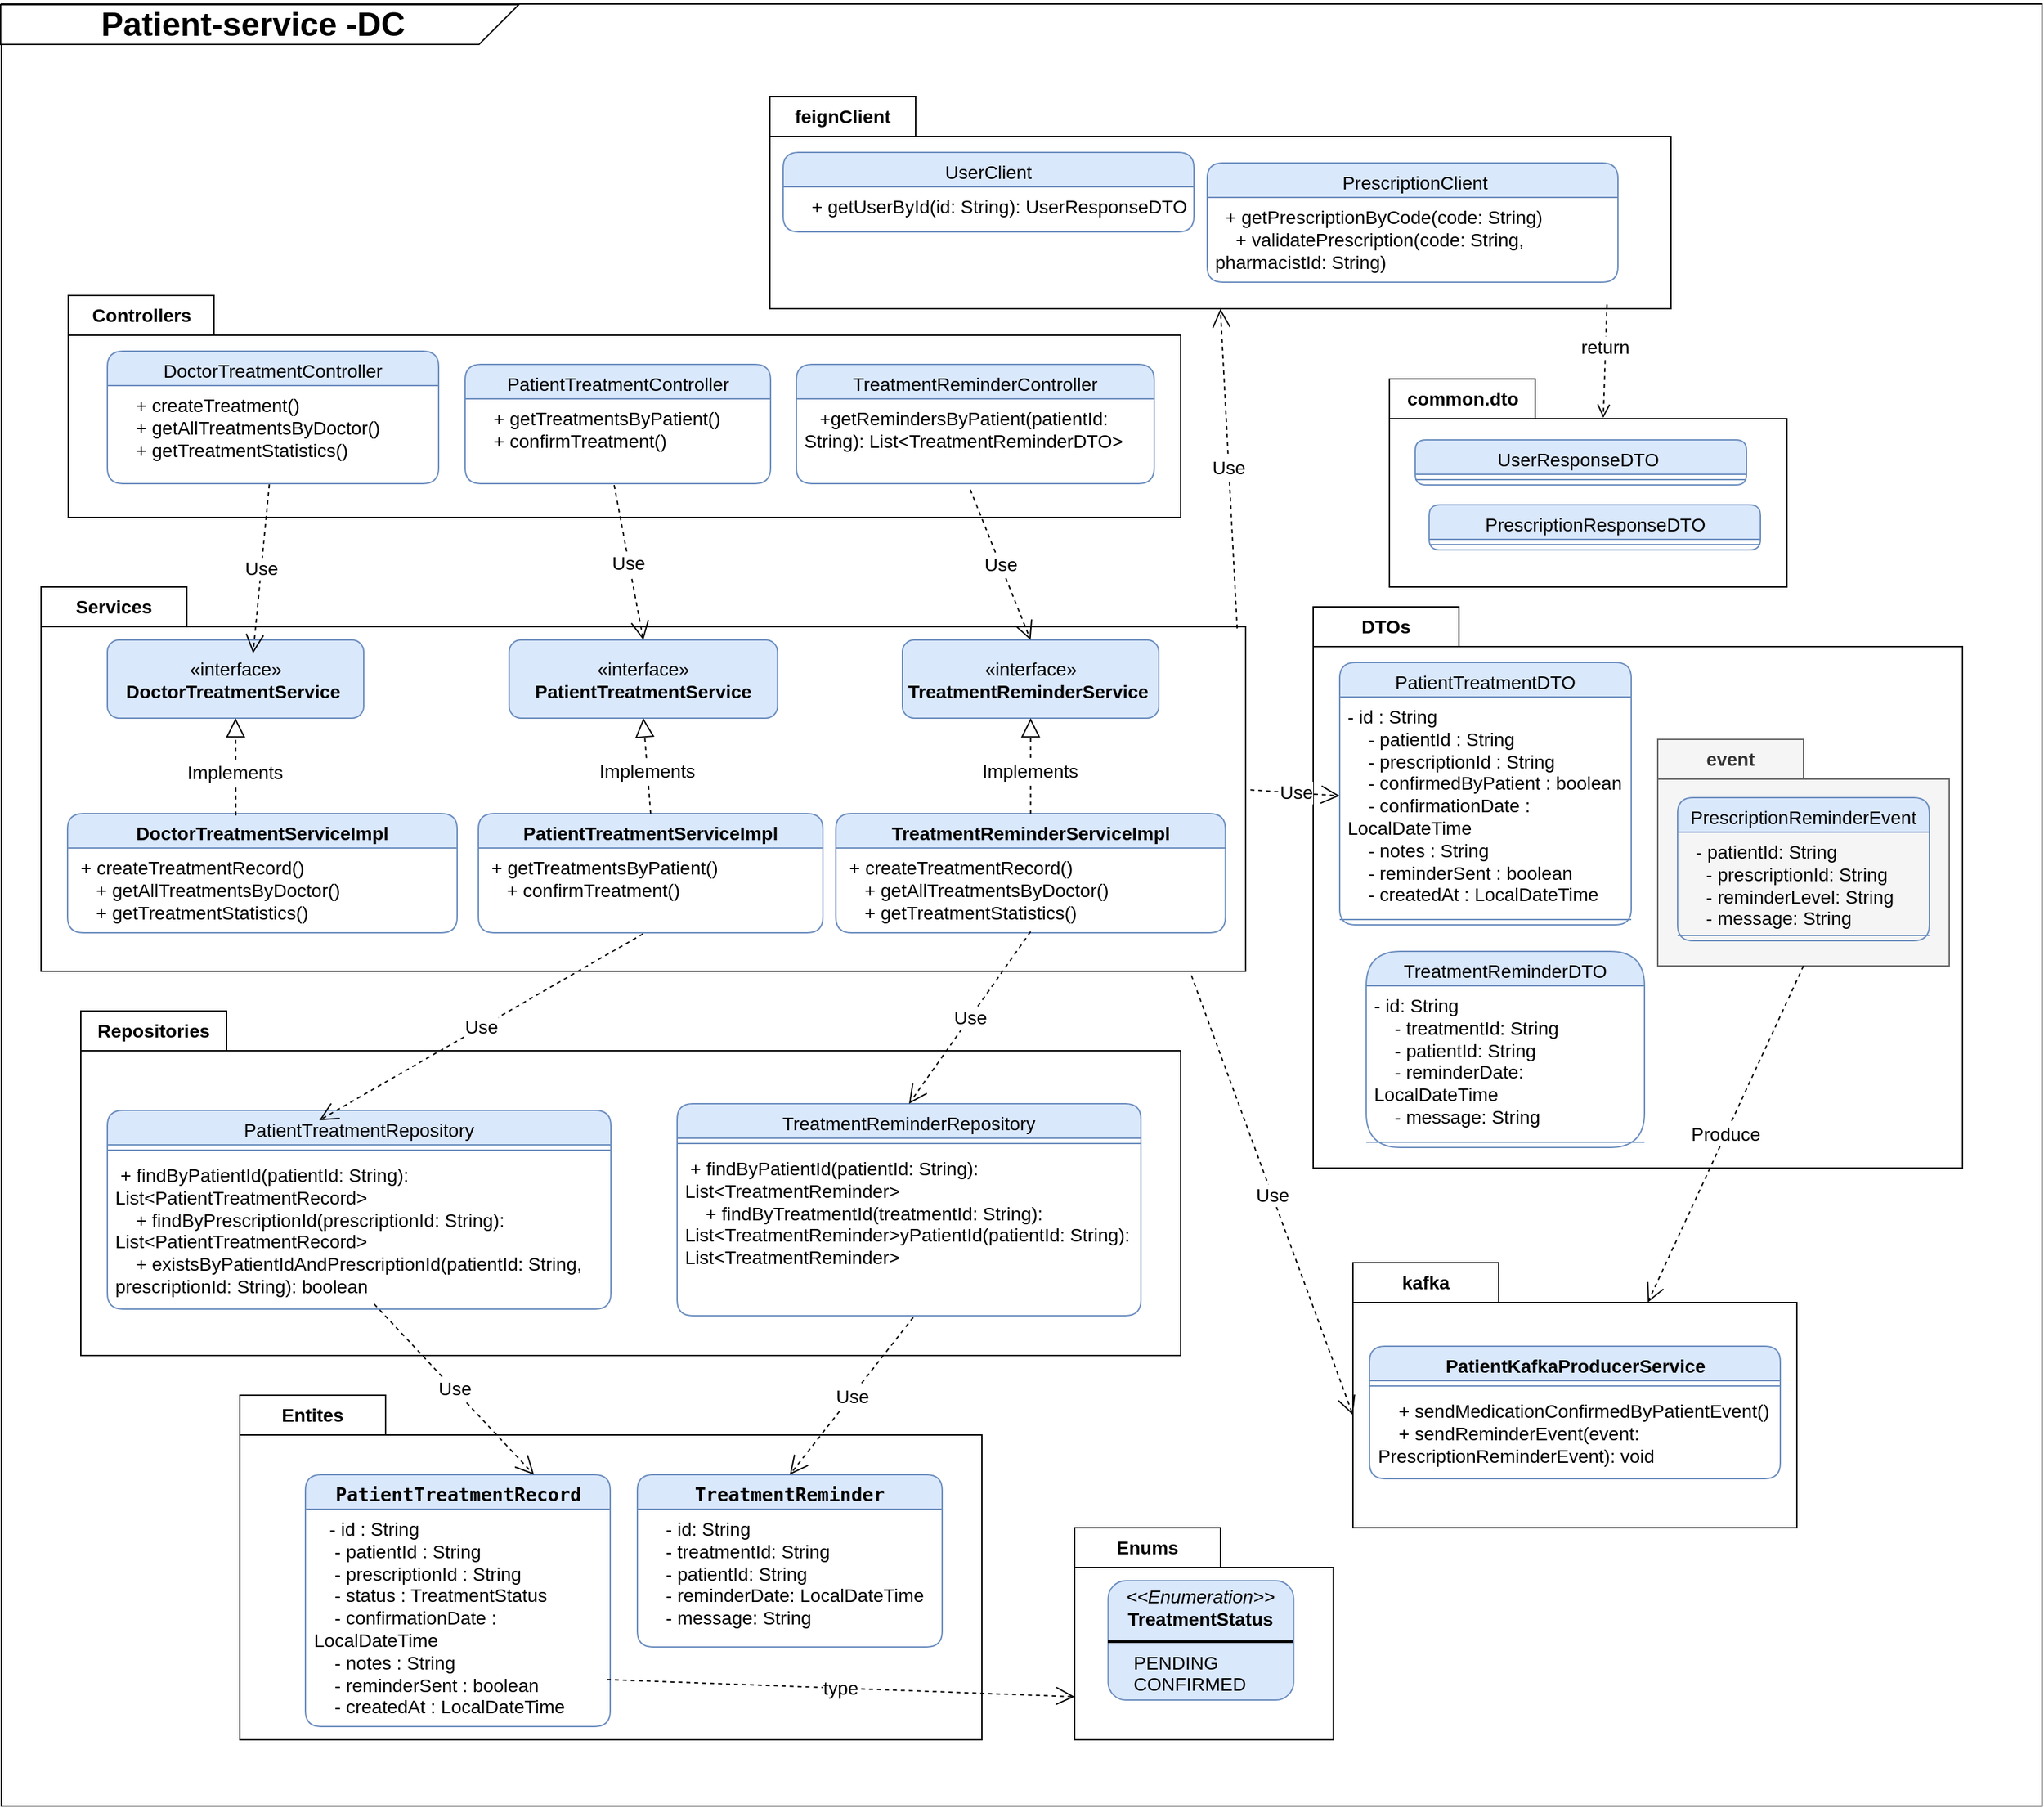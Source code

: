 <mxfile version="28.2.0">
  <diagram name="Page-1" id="JZO2J6wv7ykGFOT37yuF">
    <mxGraphModel dx="2848" dy="1424" grid="1" gridSize="10" guides="1" tooltips="1" connect="1" arrows="1" fold="1" page="1" pageScale="1" pageWidth="1169" pageHeight="1654" math="0" shadow="0">
      <root>
        <mxCell id="0" />
        <mxCell id="1" parent="0" />
        <mxCell id="T_yBTQzuqSP6kl9U7Xl0-1" value="" style="html=1;whiteSpace=wrap;fontSize=14;" vertex="1" parent="1">
          <mxGeometry x="170" y="160" width="1540" height="1360" as="geometry" />
        </mxCell>
        <mxCell id="T_yBTQzuqSP6kl9U7Xl0-2" value="Entites" style="shape=folder;fontStyle=1;tabWidth=110;tabHeight=30;tabPosition=left;html=1;boundedLbl=1;labelInHeader=1;container=1;collapsible=0;recursiveResize=0;whiteSpace=wrap;fontSize=14;" vertex="1" parent="1">
          <mxGeometry x="350" y="1210" width="560" height="260" as="geometry" />
        </mxCell>
        <mxCell id="T_yBTQzuqSP6kl9U7Xl0-3" value="&lt;div style=&quot;text-align: left;&quot;&gt;&lt;font face=&quot;monospace&quot;&gt;PatientTreatmentRecord&lt;/font&gt;&lt;/div&gt;" style="swimlane;fontStyle=1;align=center;verticalAlign=top;childLayout=stackLayout;horizontal=1;startSize=26;horizontalStack=0;resizeParent=1;resizeParentMax=0;resizeLast=0;collapsible=1;marginBottom=0;whiteSpace=wrap;html=1;fillColor=#dae8fc;strokeColor=#6c8ebf;rounded=1;fontSize=14;" vertex="1" parent="T_yBTQzuqSP6kl9U7Xl0-2">
          <mxGeometry x="49.5" y="60" width="230" height="190" as="geometry">
            <mxRectangle x="200" y="60" width="70" height="30" as="alternateBounds" />
          </mxGeometry>
        </mxCell>
        <mxCell id="T_yBTQzuqSP6kl9U7Xl0-4" value="&lt;div&gt;&amp;nbsp; &amp;nbsp;- id : String&lt;/div&gt;&lt;div&gt;&amp;nbsp; &amp;nbsp; - patientId : String&lt;/div&gt;&lt;div&gt;&amp;nbsp; &amp;nbsp; - prescriptionId : String&lt;/div&gt;&lt;div&gt;&amp;nbsp; &amp;nbsp; - status : TreatmentStatus&lt;/div&gt;&lt;div&gt;&amp;nbsp; &amp;nbsp; - confirmationDate : LocalDateTime&lt;/div&gt;&lt;div&gt;&amp;nbsp; &amp;nbsp; - notes : String&lt;/div&gt;&lt;div&gt;&amp;nbsp; &amp;nbsp; - reminderSent : boolean&lt;/div&gt;&lt;div&gt;&amp;nbsp; &amp;nbsp; - createdAt : LocalDateTime&lt;/div&gt;" style="text;strokeColor=none;fillColor=none;align=left;verticalAlign=top;spacingLeft=4;spacingRight=4;overflow=hidden;rotatable=0;points=[[0,0.5],[1,0.5]];portConstraint=eastwest;whiteSpace=wrap;html=1;rounded=1;fontSize=14;" vertex="1" parent="T_yBTQzuqSP6kl9U7Xl0-3">
          <mxGeometry y="26" width="230" height="164" as="geometry" />
        </mxCell>
        <mxCell id="T_yBTQzuqSP6kl9U7Xl0-69" value="&lt;div style=&quot;text-align: left;&quot;&gt;&lt;font face=&quot;monospace&quot;&gt;TreatmentReminder&lt;/font&gt;&lt;/div&gt;" style="swimlane;fontStyle=1;align=center;verticalAlign=top;childLayout=stackLayout;horizontal=1;startSize=26;horizontalStack=0;resizeParent=1;resizeParentMax=0;resizeLast=0;collapsible=1;marginBottom=0;whiteSpace=wrap;html=1;fillColor=#dae8fc;strokeColor=#6c8ebf;rounded=1;fontSize=14;" vertex="1" parent="T_yBTQzuqSP6kl9U7Xl0-2">
          <mxGeometry x="300" y="60" width="230" height="130" as="geometry">
            <mxRectangle x="200" y="60" width="70" height="30" as="alternateBounds" />
          </mxGeometry>
        </mxCell>
        <mxCell id="T_yBTQzuqSP6kl9U7Xl0-70" value="&lt;div&gt;&amp;nbsp; &amp;nbsp; - id: String&lt;/div&gt;&lt;div&gt;&amp;nbsp; &amp;nbsp; - treatmentId: String&lt;/div&gt;&lt;div&gt;&amp;nbsp; &amp;nbsp; - patientId: String&lt;/div&gt;&lt;div&gt;&amp;nbsp; &amp;nbsp; - reminderDate: LocalDateTime&lt;/div&gt;&lt;div&gt;&amp;nbsp; &amp;nbsp; - message: String&lt;/div&gt;" style="text;strokeColor=none;fillColor=none;align=left;verticalAlign=top;spacingLeft=4;spacingRight=4;overflow=hidden;rotatable=0;points=[[0,0.5],[1,0.5]];portConstraint=eastwest;whiteSpace=wrap;html=1;rounded=1;fontSize=14;" vertex="1" parent="T_yBTQzuqSP6kl9U7Xl0-69">
          <mxGeometry y="26" width="230" height="104" as="geometry" />
        </mxCell>
        <mxCell id="T_yBTQzuqSP6kl9U7Xl0-5" value="DTOs" style="shape=folder;fontStyle=1;tabWidth=110;tabHeight=30;tabPosition=left;html=1;boundedLbl=1;labelInHeader=1;container=1;collapsible=0;recursiveResize=0;whiteSpace=wrap;fontSize=14;" vertex="1" parent="1">
          <mxGeometry x="1160" y="615" width="490" height="423.5" as="geometry" />
        </mxCell>
        <mxCell id="T_yBTQzuqSP6kl9U7Xl0-6" value="&lt;div style=&quot;text-align: left;&quot;&gt;&lt;span style=&quot;font-weight: 400;&quot;&gt;PatientTreatmentDTO&lt;/span&gt;&lt;/div&gt;" style="swimlane;fontStyle=1;align=center;verticalAlign=top;childLayout=stackLayout;horizontal=1;startSize=26;horizontalStack=0;resizeParent=1;resizeParentMax=0;resizeLast=0;collapsible=1;marginBottom=0;whiteSpace=wrap;html=1;fillColor=#dae8fc;strokeColor=#6c8ebf;rounded=1;fontSize=14;" vertex="1" parent="T_yBTQzuqSP6kl9U7Xl0-5">
          <mxGeometry x="20" y="42" width="220" height="198" as="geometry">
            <mxRectangle x="200" y="60" width="70" height="30" as="alternateBounds" />
          </mxGeometry>
        </mxCell>
        <mxCell id="T_yBTQzuqSP6kl9U7Xl0-7" value="&lt;div&gt;- id : String&lt;/div&gt;&lt;div&gt;&amp;nbsp; &amp;nbsp; - patientId : String&lt;/div&gt;&lt;div&gt;&amp;nbsp; &amp;nbsp; - prescriptionId : String&lt;/div&gt;&lt;div&gt;&amp;nbsp; &amp;nbsp; - confirmedByPatient : boolean&lt;/div&gt;&lt;div&gt;&amp;nbsp; &amp;nbsp; - confirmationDate : LocalDateTime&lt;/div&gt;&lt;div&gt;&amp;nbsp; &amp;nbsp; - notes : String&lt;/div&gt;&lt;div&gt;&amp;nbsp; &amp;nbsp; - reminderSent : boolean&lt;/div&gt;&lt;div&gt;&amp;nbsp; &amp;nbsp; - createdAt : LocalDateTime&lt;/div&gt;" style="text;strokeColor=none;fillColor=none;align=left;verticalAlign=top;spacingLeft=4;spacingRight=4;overflow=hidden;rotatable=0;points=[[0,0.5],[1,0.5]];portConstraint=eastwest;whiteSpace=wrap;html=1;rounded=1;fontSize=14;" vertex="1" parent="T_yBTQzuqSP6kl9U7Xl0-6">
          <mxGeometry y="26" width="220" height="164" as="geometry" />
        </mxCell>
        <mxCell id="T_yBTQzuqSP6kl9U7Xl0-8" value="" style="line;strokeWidth=1;fillColor=none;align=left;verticalAlign=middle;spacingTop=-1;spacingLeft=3;spacingRight=3;rotatable=0;labelPosition=right;points=[];portConstraint=eastwest;strokeColor=inherit;rounded=1;fontSize=14;" vertex="1" parent="T_yBTQzuqSP6kl9U7Xl0-6">
          <mxGeometry y="190" width="220" height="8" as="geometry" />
        </mxCell>
        <mxCell id="T_yBTQzuqSP6kl9U7Xl0-81" value="event" style="shape=folder;fontStyle=1;tabWidth=110;tabHeight=30;tabPosition=left;html=1;boundedLbl=1;labelInHeader=1;container=1;collapsible=0;recursiveResize=0;whiteSpace=wrap;fillColor=#f5f5f5;fontColor=#333333;strokeColor=#666666;fontSize=14;" vertex="1" parent="T_yBTQzuqSP6kl9U7Xl0-5">
          <mxGeometry x="260" y="100" width="220" height="171" as="geometry" />
        </mxCell>
        <mxCell id="T_yBTQzuqSP6kl9U7Xl0-85" value="&lt;div style=&quot;text-align: left;&quot;&gt;&lt;span style=&quot;font-weight: 400;&quot;&gt;PrescriptionReminderEvent&lt;/span&gt;&lt;/div&gt;" style="swimlane;fontStyle=1;align=center;verticalAlign=top;childLayout=stackLayout;horizontal=1;startSize=26;horizontalStack=0;resizeParent=1;resizeParentMax=0;resizeLast=0;collapsible=1;marginBottom=0;whiteSpace=wrap;html=1;fillColor=#dae8fc;strokeColor=#6c8ebf;rounded=1;fontSize=14;" vertex="1" parent="T_yBTQzuqSP6kl9U7Xl0-81">
          <mxGeometry x="15" y="44" width="190" height="108" as="geometry">
            <mxRectangle x="200" y="60" width="70" height="30" as="alternateBounds" />
          </mxGeometry>
        </mxCell>
        <mxCell id="T_yBTQzuqSP6kl9U7Xl0-86" value="&lt;div&gt;&amp;nbsp; - patientId: String&lt;/div&gt;&lt;div&gt;&amp;nbsp; &amp;nbsp; - prescriptionId: String&lt;/div&gt;&lt;div&gt;&amp;nbsp; &amp;nbsp; - reminderLevel: String&lt;/div&gt;&lt;div&gt;&amp;nbsp; &amp;nbsp; - message: String&lt;/div&gt;" style="text;strokeColor=none;fillColor=none;align=left;verticalAlign=top;spacingLeft=4;spacingRight=4;overflow=hidden;rotatable=0;points=[[0,0.5],[1,0.5]];portConstraint=eastwest;whiteSpace=wrap;html=1;rounded=1;fontSize=14;" vertex="1" parent="T_yBTQzuqSP6kl9U7Xl0-85">
          <mxGeometry y="26" width="190" height="74" as="geometry" />
        </mxCell>
        <mxCell id="T_yBTQzuqSP6kl9U7Xl0-87" value="" style="line;strokeWidth=1;fillColor=none;align=left;verticalAlign=middle;spacingTop=-1;spacingLeft=3;spacingRight=3;rotatable=0;labelPosition=right;points=[];portConstraint=eastwest;strokeColor=inherit;rounded=1;fontSize=14;" vertex="1" parent="T_yBTQzuqSP6kl9U7Xl0-85">
          <mxGeometry y="100" width="190" height="8" as="geometry" />
        </mxCell>
        <mxCell id="T_yBTQzuqSP6kl9U7Xl0-82" value="&lt;div style=&quot;text-align: left;&quot;&gt;&lt;span style=&quot;font-weight: 400;&quot;&gt;TreatmentReminderDTO&lt;/span&gt;&lt;/div&gt;" style="swimlane;fontStyle=1;align=center;verticalAlign=top;childLayout=stackLayout;horizontal=1;startSize=26;horizontalStack=0;resizeParent=1;resizeParentMax=0;resizeLast=0;collapsible=1;marginBottom=0;whiteSpace=wrap;html=1;fillColor=#dae8fc;strokeColor=#6c8ebf;rounded=1;fontSize=14;arcSize=50;" vertex="1" parent="T_yBTQzuqSP6kl9U7Xl0-5">
          <mxGeometry x="40" y="260" width="210" height="148" as="geometry">
            <mxRectangle x="200" y="60" width="70" height="30" as="alternateBounds" />
          </mxGeometry>
        </mxCell>
        <mxCell id="T_yBTQzuqSP6kl9U7Xl0-83" value="&lt;div&gt;- id: String&lt;/div&gt;&lt;div&gt;&amp;nbsp; &amp;nbsp; - treatmentId: String&lt;/div&gt;&lt;div&gt;&amp;nbsp; &amp;nbsp; - patientId: String&lt;/div&gt;&lt;div&gt;&amp;nbsp; &amp;nbsp; - reminderDate: LocalDateTime&lt;/div&gt;&lt;div&gt;&amp;nbsp; &amp;nbsp; - message: String&lt;/div&gt;" style="text;strokeColor=none;fillColor=none;align=left;verticalAlign=top;spacingLeft=4;spacingRight=4;overflow=hidden;rotatable=0;points=[[0,0.5],[1,0.5]];portConstraint=eastwest;whiteSpace=wrap;html=1;rounded=1;fontSize=14;" vertex="1" parent="T_yBTQzuqSP6kl9U7Xl0-82">
          <mxGeometry y="26" width="210" height="114" as="geometry" />
        </mxCell>
        <mxCell id="T_yBTQzuqSP6kl9U7Xl0-84" value="" style="line;strokeWidth=1;fillColor=none;align=left;verticalAlign=middle;spacingTop=-1;spacingLeft=3;spacingRight=3;rotatable=0;labelPosition=right;points=[];portConstraint=eastwest;strokeColor=inherit;rounded=1;fontSize=14;" vertex="1" parent="T_yBTQzuqSP6kl9U7Xl0-82">
          <mxGeometry y="140" width="210" height="8" as="geometry" />
        </mxCell>
        <mxCell id="T_yBTQzuqSP6kl9U7Xl0-12" value="Services" style="shape=folder;fontStyle=1;tabWidth=110;tabHeight=30;tabPosition=left;html=1;boundedLbl=1;labelInHeader=1;container=1;collapsible=0;recursiveResize=0;whiteSpace=wrap;fontSize=14;" vertex="1" parent="1">
          <mxGeometry x="200" y="600" width="909" height="290" as="geometry" />
        </mxCell>
        <mxCell id="T_yBTQzuqSP6kl9U7Xl0-13" value="&lt;div style=&quot;text-align: left;&quot;&gt;PatientTreatmentServiceImpl&lt;/div&gt;" style="swimlane;fontStyle=1;align=center;verticalAlign=top;childLayout=stackLayout;horizontal=1;startSize=26;horizontalStack=0;resizeParent=1;resizeParentMax=0;resizeLast=0;collapsible=1;marginBottom=0;whiteSpace=wrap;html=1;rounded=1;fillColor=#dae8fc;strokeColor=#6c8ebf;fontSize=14;" vertex="1" parent="T_yBTQzuqSP6kl9U7Xl0-12">
          <mxGeometry x="330" y="171" width="260" height="90" as="geometry" />
        </mxCell>
        <mxCell id="T_yBTQzuqSP6kl9U7Xl0-14" value="&lt;div&gt;&amp;nbsp;+ getTreatmentsByPatient()&lt;/div&gt;&lt;div&gt;&amp;nbsp; &amp;nbsp; + confirmTreatment()&lt;/div&gt;" style="text;strokeColor=none;fillColor=none;align=left;verticalAlign=top;spacingLeft=4;spacingRight=4;overflow=hidden;rotatable=0;points=[[0,0.5],[1,0.5]];portConstraint=eastwest;whiteSpace=wrap;html=1;rounded=1;fontSize=14;" vertex="1" parent="T_yBTQzuqSP6kl9U7Xl0-13">
          <mxGeometry y="26" width="260" height="64" as="geometry" />
        </mxCell>
        <mxCell id="T_yBTQzuqSP6kl9U7Xl0-15" value="«interface»&lt;br&gt;&lt;div style=&quot;text-align: left;&quot;&gt;&lt;b&gt;PatientTreatmentService&lt;/b&gt;&lt;/div&gt;" style="html=1;whiteSpace=wrap;fillColor=#dae8fc;strokeColor=#6c8ebf;rounded=1;fontSize=14;" vertex="1" parent="T_yBTQzuqSP6kl9U7Xl0-12">
          <mxGeometry x="353.25" y="40" width="202.5" height="59" as="geometry" />
        </mxCell>
        <mxCell id="T_yBTQzuqSP6kl9U7Xl0-16" value="" style="endArrow=block;dashed=1;endFill=0;endSize=12;html=1;rounded=0;exitX=0.5;exitY=0;exitDx=0;exitDy=0;entryX=0.5;entryY=1;entryDx=0;entryDy=0;fontSize=14;" edge="1" parent="T_yBTQzuqSP6kl9U7Xl0-12" source="T_yBTQzuqSP6kl9U7Xl0-13" target="T_yBTQzuqSP6kl9U7Xl0-15">
          <mxGeometry width="160" relative="1" as="geometry">
            <mxPoint x="602.5" y="150" as="sourcePoint" />
            <mxPoint x="455.5" y="70" as="targetPoint" />
          </mxGeometry>
        </mxCell>
        <mxCell id="T_yBTQzuqSP6kl9U7Xl0-17" value="Implements" style="edgeLabel;html=1;align=center;verticalAlign=middle;resizable=0;points=[];fontSize=14;" vertex="1" connectable="0" parent="T_yBTQzuqSP6kl9U7Xl0-16">
          <mxGeometry x="-0.1" y="1" relative="1" as="geometry">
            <mxPoint as="offset" />
          </mxGeometry>
        </mxCell>
        <mxCell id="T_yBTQzuqSP6kl9U7Xl0-56" value="&lt;div style=&quot;text-align: left;&quot;&gt;DoctorTreatmentServiceImpl&lt;/div&gt;" style="swimlane;fontStyle=1;align=center;verticalAlign=top;childLayout=stackLayout;horizontal=1;startSize=26;horizontalStack=0;resizeParent=1;resizeParentMax=0;resizeLast=0;collapsible=1;marginBottom=0;whiteSpace=wrap;html=1;rounded=1;fillColor=#dae8fc;strokeColor=#6c8ebf;fontSize=14;" vertex="1" parent="T_yBTQzuqSP6kl9U7Xl0-12">
          <mxGeometry x="20" y="171" width="294" height="90" as="geometry" />
        </mxCell>
        <mxCell id="T_yBTQzuqSP6kl9U7Xl0-57" value="&lt;div&gt;&amp;nbsp;+ createTreatmentRecord()&lt;/div&gt;&lt;div&gt;&amp;nbsp; &amp;nbsp; + getAllTreatmentsByDoctor()&lt;/div&gt;&lt;div&gt;&amp;nbsp; &amp;nbsp; + getTreatmentStatistics()&lt;/div&gt;" style="text;strokeColor=none;fillColor=none;align=left;verticalAlign=top;spacingLeft=4;spacingRight=4;overflow=hidden;rotatable=0;points=[[0,0.5],[1,0.5]];portConstraint=eastwest;whiteSpace=wrap;html=1;rounded=1;fontSize=14;" vertex="1" parent="T_yBTQzuqSP6kl9U7Xl0-56">
          <mxGeometry y="26" width="294" height="64" as="geometry" />
        </mxCell>
        <mxCell id="T_yBTQzuqSP6kl9U7Xl0-58" value="«interface»&lt;br&gt;&lt;div style=&quot;text-align: left;&quot;&gt;&lt;b&gt;DoctorTreatmentService&amp;nbsp;&lt;/b&gt;&lt;/div&gt;" style="html=1;whiteSpace=wrap;fillColor=#dae8fc;strokeColor=#6c8ebf;rounded=1;fontSize=14;" vertex="1" parent="T_yBTQzuqSP6kl9U7Xl0-12">
          <mxGeometry x="50" y="40" width="193.5" height="59" as="geometry" />
        </mxCell>
        <mxCell id="T_yBTQzuqSP6kl9U7Xl0-59" value="" style="endArrow=block;dashed=1;endFill=0;endSize=12;html=1;rounded=0;exitX=0.432;exitY=0.015;exitDx=0;exitDy=0;entryX=0.5;entryY=1;entryDx=0;entryDy=0;fontSize=14;exitPerimeter=0;" edge="1" parent="T_yBTQzuqSP6kl9U7Xl0-12" source="T_yBTQzuqSP6kl9U7Xl0-56" target="T_yBTQzuqSP6kl9U7Xl0-58">
          <mxGeometry width="160" relative="1" as="geometry">
            <mxPoint x="191.5" y="150" as="sourcePoint" />
            <mxPoint x="44.5" y="70" as="targetPoint" />
          </mxGeometry>
        </mxCell>
        <mxCell id="T_yBTQzuqSP6kl9U7Xl0-60" value="Implements" style="edgeLabel;html=1;align=center;verticalAlign=middle;resizable=0;points=[];fontSize=14;" vertex="1" connectable="0" parent="T_yBTQzuqSP6kl9U7Xl0-59">
          <mxGeometry x="-0.1" y="1" relative="1" as="geometry">
            <mxPoint as="offset" />
          </mxGeometry>
        </mxCell>
        <mxCell id="T_yBTQzuqSP6kl9U7Xl0-75" value="«interface»&lt;br&gt;&lt;div style=&quot;text-align: left;&quot;&gt;&lt;b&gt;&lt;span style=&quot;background-color: transparent; color: light-dark(rgb(0, 0, 0), rgb(255, 255, 255));&quot;&gt;TreatmentReminder&lt;/span&gt;Service&amp;nbsp;&lt;/b&gt;&lt;/div&gt;" style="html=1;whiteSpace=wrap;fillColor=#dae8fc;strokeColor=#6c8ebf;rounded=1;fontSize=14;" vertex="1" parent="T_yBTQzuqSP6kl9U7Xl0-12">
          <mxGeometry x="650" y="40" width="193.5" height="59" as="geometry" />
        </mxCell>
        <mxCell id="T_yBTQzuqSP6kl9U7Xl0-73" value="&lt;div style=&quot;text-align: left;&quot;&gt;&lt;span style=&quot;background-color: transparent; color: light-dark(rgb(0, 0, 0), rgb(255, 255, 255));&quot;&gt;TreatmentReminder&lt;/span&gt;ServiceImpl&lt;/div&gt;" style="swimlane;fontStyle=1;align=center;verticalAlign=top;childLayout=stackLayout;horizontal=1;startSize=26;horizontalStack=0;resizeParent=1;resizeParentMax=0;resizeLast=0;collapsible=1;marginBottom=0;whiteSpace=wrap;html=1;rounded=1;fillColor=#dae8fc;strokeColor=#6c8ebf;fontSize=14;" vertex="1" parent="T_yBTQzuqSP6kl9U7Xl0-12">
          <mxGeometry x="599.75" y="171" width="294" height="90" as="geometry" />
        </mxCell>
        <mxCell id="T_yBTQzuqSP6kl9U7Xl0-74" value="&lt;div&gt;&amp;nbsp;+ createTreatmentRecord()&lt;/div&gt;&lt;div&gt;&amp;nbsp; &amp;nbsp; + getAllTreatmentsByDoctor()&lt;/div&gt;&lt;div&gt;&amp;nbsp; &amp;nbsp; + getTreatmentStatistics()&lt;/div&gt;" style="text;strokeColor=none;fillColor=none;align=left;verticalAlign=top;spacingLeft=4;spacingRight=4;overflow=hidden;rotatable=0;points=[[0,0.5],[1,0.5]];portConstraint=eastwest;whiteSpace=wrap;html=1;rounded=1;fontSize=14;" vertex="1" parent="T_yBTQzuqSP6kl9U7Xl0-73">
          <mxGeometry y="26" width="294" height="64" as="geometry" />
        </mxCell>
        <mxCell id="T_yBTQzuqSP6kl9U7Xl0-76" value="" style="endArrow=block;dashed=1;endFill=0;endSize=12;html=1;rounded=0;exitX=0.5;exitY=0;exitDx=0;exitDy=0;entryX=0.5;entryY=1;entryDx=0;entryDy=0;fontSize=14;" edge="1" parent="T_yBTQzuqSP6kl9U7Xl0-12" source="T_yBTQzuqSP6kl9U7Xl0-73" target="T_yBTQzuqSP6kl9U7Xl0-75">
          <mxGeometry width="160" relative="1" as="geometry">
            <mxPoint x="491.5" y="450" as="sourcePoint" />
            <mxPoint x="344.5" y="370" as="targetPoint" />
          </mxGeometry>
        </mxCell>
        <mxCell id="T_yBTQzuqSP6kl9U7Xl0-77" value="Implements" style="edgeLabel;html=1;align=center;verticalAlign=middle;resizable=0;points=[];fontSize=14;" vertex="1" connectable="0" parent="T_yBTQzuqSP6kl9U7Xl0-76">
          <mxGeometry x="-0.1" y="1" relative="1" as="geometry">
            <mxPoint as="offset" />
          </mxGeometry>
        </mxCell>
        <mxCell id="T_yBTQzuqSP6kl9U7Xl0-18" value="Controllers" style="shape=folder;fontStyle=1;tabWidth=110;tabHeight=30;tabPosition=left;html=1;boundedLbl=1;labelInHeader=1;container=1;collapsible=0;recursiveResize=0;whiteSpace=wrap;fontSize=14;" vertex="1" parent="1">
          <mxGeometry x="220.5" y="380" width="839.5" height="167.5" as="geometry" />
        </mxCell>
        <mxCell id="T_yBTQzuqSP6kl9U7Xl0-19" value="&lt;div style=&quot;text-align: left;&quot;&gt;&lt;span style=&quot;font-weight: 400;&quot;&gt;DoctorTreatmentController&lt;/span&gt;&lt;/div&gt;" style="swimlane;fontStyle=1;align=center;verticalAlign=top;childLayout=stackLayout;horizontal=1;startSize=26;horizontalStack=0;resizeParent=1;resizeParentMax=0;resizeLast=0;collapsible=1;marginBottom=0;whiteSpace=wrap;html=1;rounded=1;fillColor=#dae8fc;strokeColor=#6c8ebf;fontSize=14;" vertex="1" parent="T_yBTQzuqSP6kl9U7Xl0-18">
          <mxGeometry x="29.5" y="42" width="250" height="100" as="geometry" />
        </mxCell>
        <mxCell id="T_yBTQzuqSP6kl9U7Xl0-20" value="&lt;div&gt;&amp;nbsp; &amp;nbsp; + createTreatment()&lt;/div&gt;&lt;div&gt;&amp;nbsp; &amp;nbsp; + getAllTreatmentsByDoctor()&lt;/div&gt;&lt;div&gt;&amp;nbsp; &amp;nbsp; + getTreatmentStatistics()&lt;/div&gt;" style="text;strokeColor=none;fillColor=none;align=left;verticalAlign=top;spacingLeft=4;spacingRight=4;overflow=hidden;rotatable=0;points=[[0,0.5],[1,0.5]];portConstraint=eastwest;whiteSpace=wrap;html=1;rounded=1;fontSize=14;" vertex="1" parent="T_yBTQzuqSP6kl9U7Xl0-19">
          <mxGeometry y="26" width="250" height="74" as="geometry" />
        </mxCell>
        <mxCell id="T_yBTQzuqSP6kl9U7Xl0-54" value="&lt;div style=&quot;text-align: left;&quot;&gt;&lt;span style=&quot;font-weight: 400;&quot;&gt;PatientTreatmentController&lt;/span&gt;&lt;/div&gt;" style="swimlane;fontStyle=1;align=center;verticalAlign=top;childLayout=stackLayout;horizontal=1;startSize=26;horizontalStack=0;resizeParent=1;resizeParentMax=0;resizeLast=0;collapsible=1;marginBottom=0;whiteSpace=wrap;html=1;rounded=1;fillColor=#dae8fc;strokeColor=#6c8ebf;fontSize=14;" vertex="1" parent="T_yBTQzuqSP6kl9U7Xl0-18">
          <mxGeometry x="299.5" y="52" width="230.5" height="90" as="geometry" />
        </mxCell>
        <mxCell id="T_yBTQzuqSP6kl9U7Xl0-55" value="&lt;div&gt;&amp;nbsp; &amp;nbsp; + getTreatmentsByPatient()&lt;/div&gt;&lt;div&gt;&amp;nbsp; &amp;nbsp; + confirmTreatment()&lt;/div&gt;" style="text;strokeColor=none;fillColor=none;align=left;verticalAlign=top;spacingLeft=4;spacingRight=4;overflow=hidden;rotatable=0;points=[[0,0.5],[1,0.5]];portConstraint=eastwest;whiteSpace=wrap;html=1;rounded=1;fontSize=14;" vertex="1" parent="T_yBTQzuqSP6kl9U7Xl0-54">
          <mxGeometry y="26" width="230.5" height="64" as="geometry" />
        </mxCell>
        <mxCell id="T_yBTQzuqSP6kl9U7Xl0-71" value="&lt;div style=&quot;text-align: left;&quot;&gt;&lt;span style=&quot;font-weight: 400;&quot;&gt;TreatmentReminderController&lt;/span&gt;&lt;/div&gt;" style="swimlane;fontStyle=1;align=center;verticalAlign=top;childLayout=stackLayout;horizontal=1;startSize=26;horizontalStack=0;resizeParent=1;resizeParentMax=0;resizeLast=0;collapsible=1;marginBottom=0;whiteSpace=wrap;html=1;rounded=1;fillColor=#dae8fc;strokeColor=#6c8ebf;fontSize=14;" vertex="1" parent="T_yBTQzuqSP6kl9U7Xl0-18">
          <mxGeometry x="549.5" y="52" width="270" height="90" as="geometry" />
        </mxCell>
        <mxCell id="T_yBTQzuqSP6kl9U7Xl0-72" value="&lt;div&gt;&amp;nbsp; &amp;nbsp;+getRemindersByPatient(patientId: String): List&amp;lt;TreatmentReminderDTO&amp;gt;&lt;/div&gt;&lt;div&gt;&lt;br&gt;&lt;/div&gt;" style="text;strokeColor=none;fillColor=none;align=left;verticalAlign=top;spacingLeft=4;spacingRight=4;overflow=hidden;rotatable=0;points=[[0,0.5],[1,0.5]];portConstraint=eastwest;whiteSpace=wrap;html=1;rounded=1;fontSize=14;" vertex="1" parent="T_yBTQzuqSP6kl9U7Xl0-71">
          <mxGeometry y="26" width="270" height="64" as="geometry" />
        </mxCell>
        <mxCell id="T_yBTQzuqSP6kl9U7Xl0-21" value="Repositories" style="shape=folder;fontStyle=1;tabWidth=110;tabHeight=30;tabPosition=left;html=1;boundedLbl=1;labelInHeader=1;container=1;collapsible=0;recursiveResize=0;whiteSpace=wrap;fontSize=14;" vertex="1" parent="1">
          <mxGeometry x="230" y="920" width="830" height="260" as="geometry" />
        </mxCell>
        <mxCell id="T_yBTQzuqSP6kl9U7Xl0-22" value="&lt;div style=&quot;text-align: left;&quot;&gt;&lt;span style=&quot;font-weight: 400;&quot;&gt;PatientTreatmentRepository&lt;/span&gt;&lt;/div&gt;" style="swimlane;fontStyle=1;align=center;verticalAlign=top;childLayout=stackLayout;horizontal=1;startSize=26;horizontalStack=0;resizeParent=1;resizeParentMax=0;resizeLast=0;collapsible=1;marginBottom=0;whiteSpace=wrap;html=1;rounded=1;fillColor=#dae8fc;strokeColor=#6c8ebf;fontSize=14;" vertex="1" parent="T_yBTQzuqSP6kl9U7Xl0-21">
          <mxGeometry x="20" y="75" width="380" height="150" as="geometry" />
        </mxCell>
        <mxCell id="T_yBTQzuqSP6kl9U7Xl0-23" value="" style="line;strokeWidth=1;fillColor=none;align=left;verticalAlign=middle;spacingTop=-1;spacingLeft=3;spacingRight=3;rotatable=0;labelPosition=right;points=[];portConstraint=eastwest;strokeColor=inherit;rounded=1;fontSize=14;" vertex="1" parent="T_yBTQzuqSP6kl9U7Xl0-22">
          <mxGeometry y="26" width="380" height="8" as="geometry" />
        </mxCell>
        <mxCell id="T_yBTQzuqSP6kl9U7Xl0-24" value="&lt;div&gt;&amp;nbsp;+ findByPatientId(patientId: String): List&amp;lt;PatientTreatmentRecord&amp;gt;&lt;/div&gt;&lt;div&gt;&amp;nbsp; &amp;nbsp; + findByPrescriptionId(prescriptionId: String): List&amp;lt;PatientTreatmentRecord&amp;gt;&lt;/div&gt;&lt;div&gt;&amp;nbsp; &amp;nbsp; + existsByPatientIdAndPrescriptionId(patientId: String, prescriptionId: String): boolean&lt;/div&gt;" style="text;strokeColor=none;fillColor=none;align=left;verticalAlign=top;spacingLeft=4;spacingRight=4;overflow=hidden;rotatable=0;points=[[0,0.5],[1,0.5]];portConstraint=eastwest;whiteSpace=wrap;html=1;rounded=1;fontSize=14;" vertex="1" parent="T_yBTQzuqSP6kl9U7Xl0-22">
          <mxGeometry y="34" width="380" height="116" as="geometry" />
        </mxCell>
        <mxCell id="T_yBTQzuqSP6kl9U7Xl0-78" value="&lt;div style=&quot;text-align: left;&quot;&gt;&lt;span style=&quot;font-weight: 400;&quot;&gt;TreatmentReminderRepository&lt;/span&gt;&lt;/div&gt;" style="swimlane;fontStyle=1;align=center;verticalAlign=top;childLayout=stackLayout;horizontal=1;startSize=26;horizontalStack=0;resizeParent=1;resizeParentMax=0;resizeLast=0;collapsible=1;marginBottom=0;whiteSpace=wrap;html=1;rounded=1;fillColor=#dae8fc;strokeColor=#6c8ebf;fontSize=14;" vertex="1" parent="T_yBTQzuqSP6kl9U7Xl0-21">
          <mxGeometry x="450" y="70" width="350" height="160" as="geometry" />
        </mxCell>
        <mxCell id="T_yBTQzuqSP6kl9U7Xl0-79" value="" style="line;strokeWidth=1;fillColor=none;align=left;verticalAlign=middle;spacingTop=-1;spacingLeft=3;spacingRight=3;rotatable=0;labelPosition=right;points=[];portConstraint=eastwest;strokeColor=inherit;rounded=1;fontSize=14;" vertex="1" parent="T_yBTQzuqSP6kl9U7Xl0-78">
          <mxGeometry y="26" width="350" height="8" as="geometry" />
        </mxCell>
        <mxCell id="T_yBTQzuqSP6kl9U7Xl0-80" value="&lt;div&gt;&amp;nbsp;+ findByPatientId(patientId: String): List&amp;lt;TreatmentReminder&amp;gt;&lt;/div&gt;&lt;div&gt;&lt;span style=&quot;background-color: transparent;&quot;&gt;&amp;nbsp; &amp;nbsp; + findByTreatmentId(treatmentId: String): List&amp;lt;TreatmentReminder&amp;gt;&lt;/span&gt;yPatientId(patientId: String): List&amp;lt;TreatmentReminder&amp;gt;&lt;/div&gt;&lt;div&gt;&lt;br&gt;&lt;/div&gt;" style="text;strokeColor=none;fillColor=none;align=left;verticalAlign=top;spacingLeft=4;spacingRight=4;overflow=hidden;rotatable=0;points=[[0,0.5],[1,0.5]];portConstraint=eastwest;whiteSpace=wrap;html=1;rounded=1;fontSize=14;" vertex="1" parent="T_yBTQzuqSP6kl9U7Xl0-78">
          <mxGeometry y="34" width="350" height="126" as="geometry" />
        </mxCell>
        <mxCell id="T_yBTQzuqSP6kl9U7Xl0-29" value="" style="shape=card;whiteSpace=wrap;html=1;rotation=90;flipV=1;flipH=0;direction=west;fontSize=14;" vertex="1" parent="1">
          <mxGeometry x="350" y="-20" width="30" height="391" as="geometry" />
        </mxCell>
        <mxCell id="T_yBTQzuqSP6kl9U7Xl0-30" value="&lt;h1 style=&quot;text-align: left; margin-top: 0px;&quot;&gt;&lt;span style=&quot;background-color: transparent; color: light-dark(rgb(0, 0, 0), rgb(255, 255, 255));&quot;&gt;&lt;font style=&quot;font-size: 25px;&quot;&gt;Patient-service -DC&lt;/font&gt;&lt;/span&gt;&lt;/h1&gt;" style="text;html=1;align=center;verticalAlign=middle;whiteSpace=wrap;rounded=0;fontSize=14;" vertex="1" parent="1">
          <mxGeometry x="190" y="170" width="340" height="27" as="geometry" />
        </mxCell>
        <mxCell id="T_yBTQzuqSP6kl9U7Xl0-31" value="Use" style="endArrow=open;endSize=12;dashed=1;html=1;rounded=0;exitX=0.489;exitY=1.008;exitDx=0;exitDy=0;exitPerimeter=0;fontSize=14;" edge="1" parent="1" source="T_yBTQzuqSP6kl9U7Xl0-20">
          <mxGeometry width="160" relative="1" as="geometry">
            <mxPoint x="850.5" y="681.5" as="sourcePoint" />
            <mxPoint x="360" y="650" as="targetPoint" />
          </mxGeometry>
        </mxCell>
        <mxCell id="T_yBTQzuqSP6kl9U7Xl0-32" value="Use" style="endArrow=open;endSize=12;dashed=1;html=1;rounded=0;exitX=0.478;exitY=1.012;exitDx=0;exitDy=0;exitPerimeter=0;entryX=0.421;entryY=0.05;entryDx=0;entryDy=0;entryPerimeter=0;fontSize=14;" edge="1" parent="1" source="T_yBTQzuqSP6kl9U7Xl0-14" target="T_yBTQzuqSP6kl9U7Xl0-22">
          <mxGeometry width="160" relative="1" as="geometry">
            <mxPoint x="900.5" y="1061.5" as="sourcePoint" />
            <mxPoint x="1060.5" y="1061.5" as="targetPoint" />
          </mxGeometry>
        </mxCell>
        <mxCell id="T_yBTQzuqSP6kl9U7Xl0-34" value="feignClient" style="shape=folder;fontStyle=1;tabWidth=110;tabHeight=30;tabPosition=left;html=1;boundedLbl=1;labelInHeader=1;container=1;collapsible=0;recursiveResize=0;whiteSpace=wrap;fontSize=14;" vertex="1" parent="1">
          <mxGeometry x="750" y="230" width="680" height="160" as="geometry" />
        </mxCell>
        <mxCell id="T_yBTQzuqSP6kl9U7Xl0-35" value="&lt;div style=&quot;text-align: left;&quot;&gt;&lt;span style=&quot;font-weight: 400;&quot;&gt;&amp;nbsp;UserClient&amp;nbsp;&lt;/span&gt;&lt;/div&gt;" style="swimlane;fontStyle=1;align=center;verticalAlign=top;childLayout=stackLayout;horizontal=1;startSize=26;horizontalStack=0;resizeParent=1;resizeParentMax=0;resizeLast=0;collapsible=1;marginBottom=0;whiteSpace=wrap;html=1;rounded=1;fillColor=#dae8fc;strokeColor=#6c8ebf;fontSize=14;" vertex="1" parent="T_yBTQzuqSP6kl9U7Xl0-34">
          <mxGeometry x="10" y="42" width="310" height="60" as="geometry" />
        </mxCell>
        <mxCell id="T_yBTQzuqSP6kl9U7Xl0-36" value="&lt;div&gt;&amp;nbsp; &amp;nbsp; + getUserById(id: String): UserResponseDTO&lt;/div&gt;&lt;div&gt;&lt;br&gt;&lt;/div&gt;" style="text;strokeColor=none;fillColor=none;align=left;verticalAlign=top;spacingLeft=4;spacingRight=4;overflow=hidden;rotatable=0;points=[[0,0.5],[1,0.5]];portConstraint=eastwest;whiteSpace=wrap;html=1;rounded=1;fontSize=14;" vertex="1" parent="T_yBTQzuqSP6kl9U7Xl0-35">
          <mxGeometry y="26" width="310" height="34" as="geometry" />
        </mxCell>
        <mxCell id="T_yBTQzuqSP6kl9U7Xl0-37" value="&lt;div style=&quot;text-align: left;&quot;&gt;&lt;span style=&quot;font-weight: 400;&quot;&gt;&amp;nbsp;PrescriptionClient&lt;/span&gt;&lt;/div&gt;" style="swimlane;fontStyle=1;align=center;verticalAlign=top;childLayout=stackLayout;horizontal=1;startSize=26;horizontalStack=0;resizeParent=1;resizeParentMax=0;resizeLast=0;collapsible=1;marginBottom=0;whiteSpace=wrap;html=1;rounded=1;fillColor=#dae8fc;strokeColor=#6c8ebf;fontSize=14;" vertex="1" parent="T_yBTQzuqSP6kl9U7Xl0-34">
          <mxGeometry x="330" y="50" width="310" height="90" as="geometry" />
        </mxCell>
        <mxCell id="T_yBTQzuqSP6kl9U7Xl0-38" value="&lt;div&gt;&lt;div&gt;&amp;nbsp; + getPrescriptionByCode(code: String)&lt;/div&gt;&lt;div&gt;&amp;nbsp; &amp;nbsp; + validatePrescription(code: String, pharmacistId: String)&lt;/div&gt;&lt;/div&gt;" style="text;strokeColor=none;fillColor=none;align=left;verticalAlign=top;spacingLeft=4;spacingRight=4;overflow=hidden;rotatable=0;points=[[0,0.5],[1,0.5]];portConstraint=eastwest;whiteSpace=wrap;html=1;rounded=1;fontSize=14;" vertex="1" parent="T_yBTQzuqSP6kl9U7Xl0-37">
          <mxGeometry y="26" width="310" height="64" as="geometry" />
        </mxCell>
        <mxCell id="T_yBTQzuqSP6kl9U7Xl0-39" value="Use" style="endArrow=open;endSize=12;dashed=1;html=1;rounded=0;exitX=0.993;exitY=0.108;exitDx=0;exitDy=0;exitPerimeter=0;entryX=0.5;entryY=1;entryDx=0;entryDy=0;entryPerimeter=0;fontSize=14;" edge="1" parent="1" source="T_yBTQzuqSP6kl9U7Xl0-12" target="T_yBTQzuqSP6kl9U7Xl0-34">
          <mxGeometry width="160" relative="1" as="geometry">
            <mxPoint x="1280.5" y="929.5" as="sourcePoint" />
            <mxPoint x="1560.5" y="831.5" as="targetPoint" />
          </mxGeometry>
        </mxCell>
        <mxCell id="T_yBTQzuqSP6kl9U7Xl0-40" value="return" style="html=1;verticalAlign=bottom;endArrow=open;dashed=1;endSize=8;curved=0;rounded=0;entryX=0.538;entryY=0.187;entryDx=0;entryDy=0;entryPerimeter=0;fontSize=14;exitX=0.929;exitY=0.98;exitDx=0;exitDy=0;exitPerimeter=0;" edge="1" parent="1" source="T_yBTQzuqSP6kl9U7Xl0-34" target="T_yBTQzuqSP6kl9U7Xl0-42">
          <mxGeometry relative="1" as="geometry">
            <mxPoint x="1380" y="410" as="sourcePoint" />
            <mxPoint x="1739" y="400" as="targetPoint" />
            <Array as="points" />
          </mxGeometry>
        </mxCell>
        <mxCell id="T_yBTQzuqSP6kl9U7Xl0-41" value="Use" style="endArrow=open;endSize=12;dashed=1;html=1;rounded=0;exitX=0.53;exitY=0.967;exitDx=0;exitDy=0;entryX=0.75;entryY=0;entryDx=0;entryDy=0;fontSize=14;exitPerimeter=0;" edge="1" parent="1" source="T_yBTQzuqSP6kl9U7Xl0-24" target="T_yBTQzuqSP6kl9U7Xl0-3">
          <mxGeometry width="160" relative="1" as="geometry">
            <mxPoint x="1107.5" y="1771.5" as="sourcePoint" />
            <mxPoint x="970.5" y="1916.5" as="targetPoint" />
          </mxGeometry>
        </mxCell>
        <mxCell id="T_yBTQzuqSP6kl9U7Xl0-42" value="common.dto" style="shape=folder;fontStyle=1;tabWidth=110;tabHeight=30;tabPosition=left;html=1;boundedLbl=1;labelInHeader=1;container=1;collapsible=0;recursiveResize=0;whiteSpace=wrap;fontSize=14;" vertex="1" parent="1">
          <mxGeometry x="1217.5" y="443" width="300" height="157" as="geometry" />
        </mxCell>
        <mxCell id="T_yBTQzuqSP6kl9U7Xl0-43" value="&lt;div style=&quot;text-align: left;&quot;&gt;&lt;span style=&quot;font-weight: 400;&quot;&gt;UserResponseDTO&amp;nbsp;&lt;/span&gt;&lt;/div&gt;" style="swimlane;fontStyle=1;align=center;verticalAlign=top;childLayout=stackLayout;horizontal=1;startSize=26;horizontalStack=0;resizeParent=1;resizeParentMax=0;resizeLast=0;collapsible=1;marginBottom=0;whiteSpace=wrap;html=1;fillColor=#dae8fc;strokeColor=#6c8ebf;rounded=1;fontSize=14;" vertex="1" parent="T_yBTQzuqSP6kl9U7Xl0-42">
          <mxGeometry x="19.5" y="46" width="250" height="34" as="geometry">
            <mxRectangle x="200" y="60" width="70" height="30" as="alternateBounds" />
          </mxGeometry>
        </mxCell>
        <mxCell id="T_yBTQzuqSP6kl9U7Xl0-44" value="" style="line;strokeWidth=1;fillColor=none;align=left;verticalAlign=middle;spacingTop=-1;spacingLeft=3;spacingRight=3;rotatable=0;labelPosition=right;points=[];portConstraint=eastwest;strokeColor=inherit;rounded=1;fontSize=14;" vertex="1" parent="T_yBTQzuqSP6kl9U7Xl0-43">
          <mxGeometry y="26" width="250" height="8" as="geometry" />
        </mxCell>
        <mxCell id="T_yBTQzuqSP6kl9U7Xl0-45" value="&lt;div style=&quot;text-align: left;&quot;&gt;&lt;span style=&quot;font-weight: 400;&quot;&gt;PrescriptionResponseDTO&lt;/span&gt;&lt;/div&gt;" style="swimlane;fontStyle=1;align=center;verticalAlign=top;childLayout=stackLayout;horizontal=1;startSize=26;horizontalStack=0;resizeParent=1;resizeParentMax=0;resizeLast=0;collapsible=1;marginBottom=0;whiteSpace=wrap;html=1;fillColor=#dae8fc;strokeColor=#6c8ebf;rounded=1;fontSize=14;" vertex="1" parent="T_yBTQzuqSP6kl9U7Xl0-42">
          <mxGeometry x="30" y="95" width="250" height="34" as="geometry">
            <mxRectangle x="200" y="60" width="70" height="30" as="alternateBounds" />
          </mxGeometry>
        </mxCell>
        <mxCell id="T_yBTQzuqSP6kl9U7Xl0-46" value="" style="line;strokeWidth=1;fillColor=none;align=left;verticalAlign=middle;spacingTop=-1;spacingLeft=3;spacingRight=3;rotatable=0;labelPosition=right;points=[];portConstraint=eastwest;strokeColor=inherit;rounded=1;fontSize=14;" vertex="1" parent="T_yBTQzuqSP6kl9U7Xl0-45">
          <mxGeometry y="26" width="250" height="8" as="geometry" />
        </mxCell>
        <mxCell id="T_yBTQzuqSP6kl9U7Xl0-47" value="kafka" style="shape=folder;fontStyle=1;tabWidth=110;tabHeight=30;tabPosition=left;html=1;boundedLbl=1;labelInHeader=1;container=1;collapsible=0;recursiveResize=0;whiteSpace=wrap;fontSize=14;" vertex="1" parent="1">
          <mxGeometry x="1190" y="1110" width="335" height="200" as="geometry" />
        </mxCell>
        <mxCell id="T_yBTQzuqSP6kl9U7Xl0-48" value="&lt;div style=&quot;text-align: left;&quot;&gt;PatientKafkaProducerService&lt;/div&gt;" style="swimlane;fontStyle=1;align=center;verticalAlign=top;childLayout=stackLayout;horizontal=1;startSize=26;horizontalStack=0;resizeParent=1;resizeParentMax=0;resizeLast=0;collapsible=1;marginBottom=0;whiteSpace=wrap;html=1;rounded=1;fillColor=#dae8fc;strokeColor=#6c8ebf;fontSize=14;" vertex="1" parent="T_yBTQzuqSP6kl9U7Xl0-47">
          <mxGeometry x="12.5" y="63" width="310" height="100" as="geometry" />
        </mxCell>
        <mxCell id="T_yBTQzuqSP6kl9U7Xl0-49" value="" style="line;strokeWidth=1;fillColor=none;align=left;verticalAlign=middle;spacingTop=-1;spacingLeft=3;spacingRight=3;rotatable=0;labelPosition=right;points=[];portConstraint=eastwest;strokeColor=inherit;rounded=1;fontSize=14;" vertex="1" parent="T_yBTQzuqSP6kl9U7Xl0-48">
          <mxGeometry y="26" width="310" height="8" as="geometry" />
        </mxCell>
        <mxCell id="T_yBTQzuqSP6kl9U7Xl0-50" value="&lt;div&gt;&amp;nbsp; &amp;nbsp; + sendMedicationConfirmedByPatientEvent()&lt;/div&gt;&lt;div&gt;&lt;div&gt;&amp;nbsp; &amp;nbsp; + sendReminderEvent(event: PrescriptionReminderEvent): void&lt;/div&gt;&lt;/div&gt;&lt;div&gt;&lt;br&gt;&lt;/div&gt;&lt;div&gt;&lt;br&gt;&lt;/div&gt;" style="text;strokeColor=none;fillColor=none;align=left;verticalAlign=top;spacingLeft=4;spacingRight=4;overflow=hidden;rotatable=0;points=[[0,0.5],[1,0.5]];portConstraint=eastwest;whiteSpace=wrap;html=1;rounded=1;fontSize=14;" vertex="1" parent="T_yBTQzuqSP6kl9U7Xl0-48">
          <mxGeometry y="34" width="310" height="66" as="geometry" />
        </mxCell>
        <mxCell id="T_yBTQzuqSP6kl9U7Xl0-65" value="Enums" style="shape=folder;fontStyle=1;tabWidth=110;tabHeight=30;tabPosition=left;html=1;boundedLbl=1;labelInHeader=1;container=1;collapsible=0;recursiveResize=0;whiteSpace=wrap;fontSize=14;" vertex="1" parent="1">
          <mxGeometry x="980" y="1310" width="195.25" height="160" as="geometry" />
        </mxCell>
        <mxCell id="T_yBTQzuqSP6kl9U7Xl0-68" value="&lt;p style=&quot;margin:0px;margin-top:4px;text-align:center;&quot;&gt;&lt;i&gt;&amp;lt;&amp;lt;Enumeration&amp;gt;&amp;gt;&lt;/i&gt;&lt;br&gt;&lt;b&gt;TreatmentStatus&lt;/b&gt;&lt;/p&gt;&lt;hr style=&quot;border-style:solid;&quot;&gt;&lt;p style=&quot;margin:0px;margin-left:4px;&quot;&gt;&amp;nbsp;&lt;span style=&quot;background-color: transparent;&quot;&gt;&amp;nbsp;&amp;nbsp;&lt;/span&gt;&lt;span style=&quot;background-color: transparent;&quot;&gt;&amp;nbsp;PENDING&lt;/span&gt;&lt;/p&gt;&lt;p style=&quot;margin:0px;margin-left:4px;&quot;&gt;&amp;nbsp; &amp;nbsp; CONFIRMED&lt;/p&gt;" style="verticalAlign=top;align=left;overflow=fill;html=1;whiteSpace=wrap;fillColor=#dae8fc;strokeColor=#6c8ebf;rounded=1;fontSize=14;" vertex="1" parent="T_yBTQzuqSP6kl9U7Xl0-65">
          <mxGeometry x="25.25" y="40" width="140" height="90" as="geometry" />
        </mxCell>
        <mxCell id="T_yBTQzuqSP6kl9U7Xl0-88" value="Use" style="endArrow=open;endSize=12;dashed=1;html=1;rounded=0;exitX=0.488;exitY=1.017;exitDx=0;exitDy=0;exitPerimeter=0;fontSize=14;entryX=0.5;entryY=0;entryDx=0;entryDy=0;" edge="1" parent="1" source="T_yBTQzuqSP6kl9U7Xl0-55" target="T_yBTQzuqSP6kl9U7Xl0-15">
          <mxGeometry width="160" relative="1" as="geometry">
            <mxPoint x="412" y="590" as="sourcePoint" />
            <mxPoint x="400" y="780" as="targetPoint" />
          </mxGeometry>
        </mxCell>
        <mxCell id="T_yBTQzuqSP6kl9U7Xl0-89" value="Use" style="endArrow=open;endSize=12;dashed=1;html=1;rounded=0;exitX=0.486;exitY=1.071;exitDx=0;exitDy=0;exitPerimeter=0;fontSize=14;entryX=0.5;entryY=0;entryDx=0;entryDy=0;" edge="1" parent="1" source="T_yBTQzuqSP6kl9U7Xl0-72" target="T_yBTQzuqSP6kl9U7Xl0-75">
          <mxGeometry width="160" relative="1" as="geometry">
            <mxPoint x="752" y="640" as="sourcePoint" />
            <mxPoint x="740" y="830" as="targetPoint" />
          </mxGeometry>
        </mxCell>
        <mxCell id="T_yBTQzuqSP6kl9U7Xl0-90" value="Use" style="endArrow=open;endSize=12;dashed=1;html=1;rounded=0;exitX=0.5;exitY=0.986;exitDx=0;exitDy=0;exitPerimeter=0;entryX=0.5;entryY=0;entryDx=0;entryDy=0;fontSize=14;" edge="1" parent="1" source="T_yBTQzuqSP6kl9U7Xl0-74" target="T_yBTQzuqSP6kl9U7Xl0-78">
          <mxGeometry width="160" relative="1" as="geometry">
            <mxPoint x="734" y="950" as="sourcePoint" />
            <mxPoint x="490" y="1091" as="targetPoint" />
          </mxGeometry>
        </mxCell>
        <mxCell id="T_yBTQzuqSP6kl9U7Xl0-91" value="Use" style="endArrow=open;endSize=12;dashed=1;html=1;rounded=0;exitX=0.509;exitY=1.01;exitDx=0;exitDy=0;entryX=0.5;entryY=0;entryDx=0;entryDy=0;fontSize=14;exitPerimeter=0;" edge="1" parent="1" source="T_yBTQzuqSP6kl9U7Xl0-80" target="T_yBTQzuqSP6kl9U7Xl0-69">
          <mxGeometry width="160" relative="1" as="geometry">
            <mxPoint x="530" y="1240" as="sourcePoint" />
            <mxPoint x="651" y="1399" as="targetPoint" />
          </mxGeometry>
        </mxCell>
        <mxCell id="T_yBTQzuqSP6kl9U7Xl0-92" value="type" style="endArrow=open;endSize=12;dashed=1;html=1;rounded=0;exitX=0.989;exitY=0.784;exitDx=0;exitDy=0;exitPerimeter=0;entryX=0;entryY=0;entryDx=0;entryDy=127.5;fontSize=14;entryPerimeter=0;" edge="1" parent="1" source="T_yBTQzuqSP6kl9U7Xl0-4" target="T_yBTQzuqSP6kl9U7Xl0-65">
          <mxGeometry width="160" relative="1" as="geometry">
            <mxPoint x="1067" y="1420" as="sourcePoint" />
            <mxPoint x="930" y="1565" as="targetPoint" />
          </mxGeometry>
        </mxCell>
        <mxCell id="T_yBTQzuqSP6kl9U7Xl0-95" value="Produce" style="endArrow=open;endSize=12;dashed=1;html=1;rounded=0;exitX=0.5;exitY=1;exitDx=0;exitDy=0;exitPerimeter=0;fontSize=14;entryX=0;entryY=0;entryDx=222.5;entryDy=30;entryPerimeter=0;" edge="1" parent="1" source="T_yBTQzuqSP6kl9U7Xl0-81" target="T_yBTQzuqSP6kl9U7Xl0-47">
          <mxGeometry width="160" relative="1" as="geometry">
            <mxPoint x="1680" y="1132" as="sourcePoint" />
            <mxPoint x="1490" y="1110" as="targetPoint" />
            <Array as="points" />
          </mxGeometry>
        </mxCell>
        <mxCell id="T_yBTQzuqSP6kl9U7Xl0-96" value="Use" style="endArrow=open;endSize=12;dashed=1;html=1;rounded=0;exitX=0.955;exitY=1.011;exitDx=0;exitDy=0;exitPerimeter=0;entryX=0;entryY=0;entryDx=0;entryDy=115;fontSize=14;entryPerimeter=0;" edge="1" parent="1" source="T_yBTQzuqSP6kl9U7Xl0-12" target="T_yBTQzuqSP6kl9U7Xl0-47">
          <mxGeometry width="160" relative="1" as="geometry">
            <mxPoint x="1002" y="950" as="sourcePoint" />
            <mxPoint x="910" y="1080" as="targetPoint" />
          </mxGeometry>
        </mxCell>
        <mxCell id="T_yBTQzuqSP6kl9U7Xl0-97" value="Use" style="endArrow=open;endSize=12;dashed=1;html=1;rounded=0;exitX=1.004;exitY=0.528;exitDx=0;exitDy=0;exitPerimeter=0;fontSize=14;" edge="1" parent="1" source="T_yBTQzuqSP6kl9U7Xl0-12" target="T_yBTQzuqSP6kl9U7Xl0-7">
          <mxGeometry width="160" relative="1" as="geometry">
            <mxPoint x="1090" y="940" as="sourcePoint" />
            <mxPoint x="1212" y="1272" as="targetPoint" />
          </mxGeometry>
        </mxCell>
      </root>
    </mxGraphModel>
  </diagram>
</mxfile>
